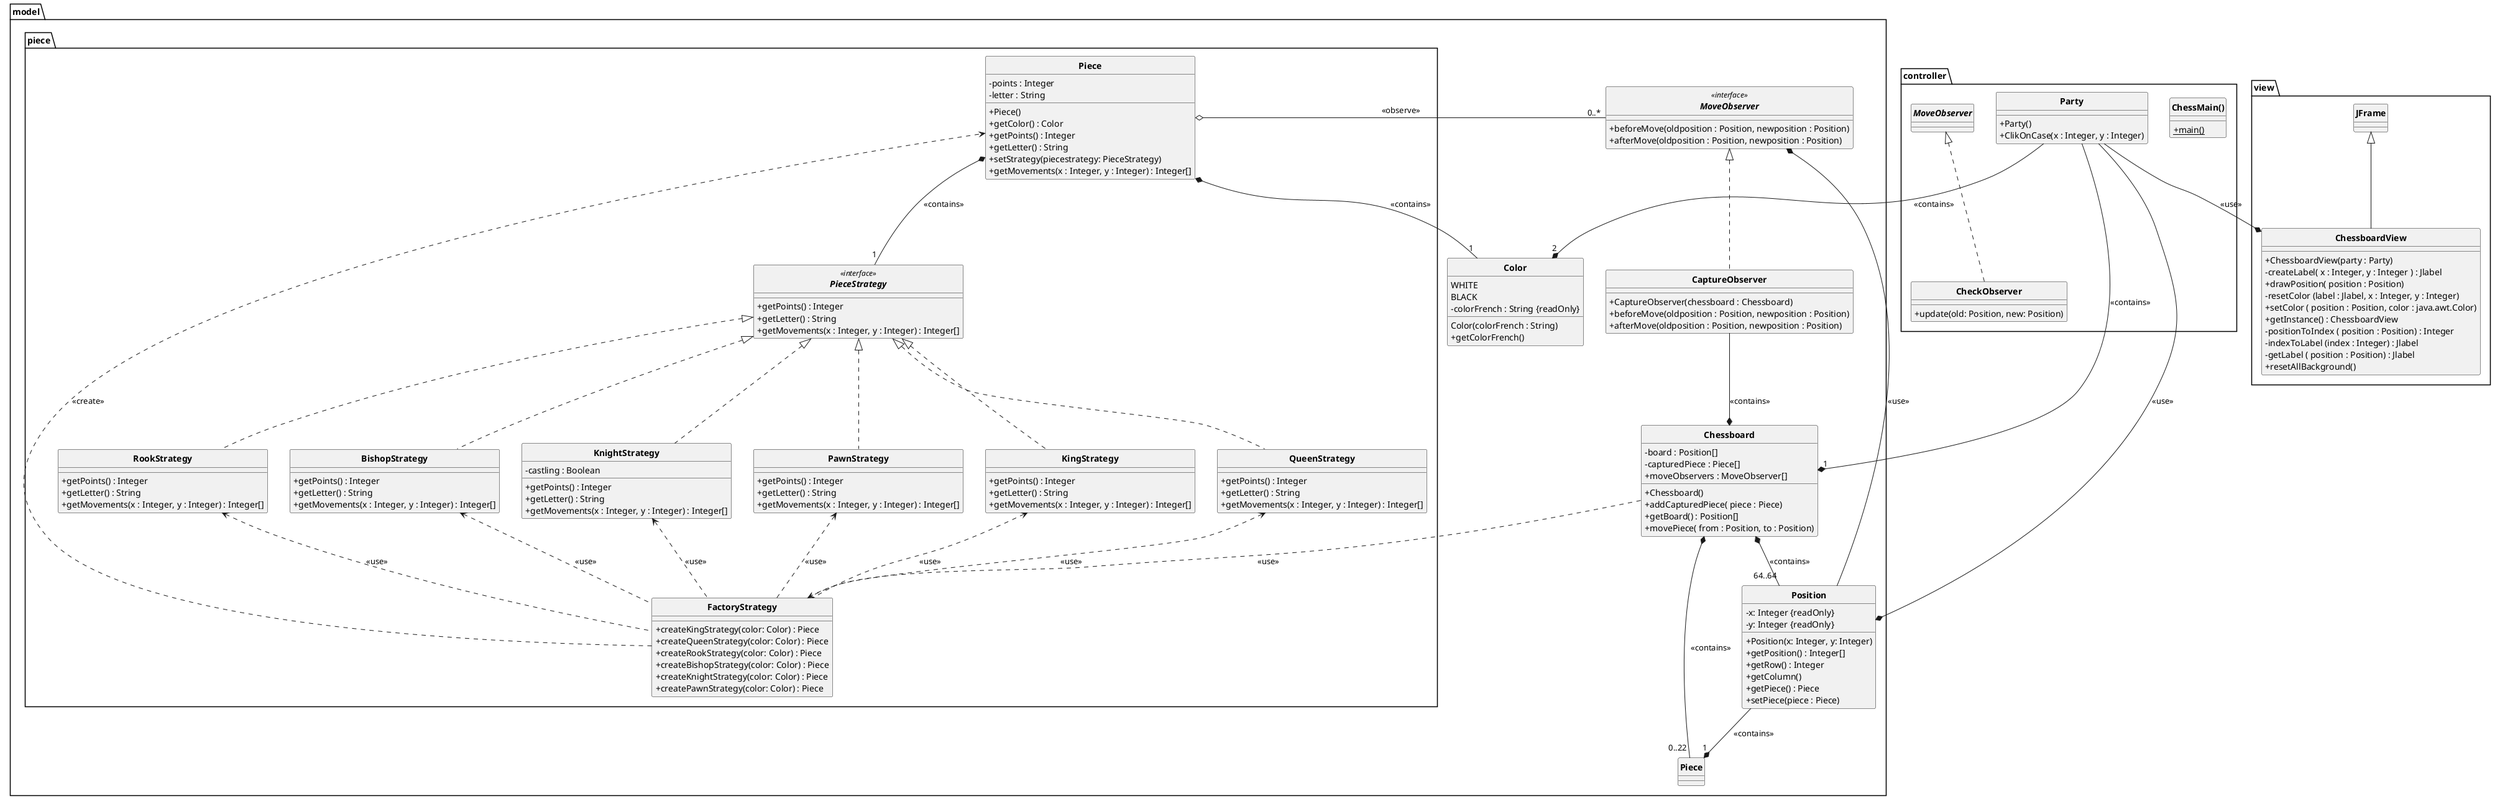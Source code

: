 
@startuml chess
' https://plantuml.com/class-diagram

skinparam style strictuml
skinparam ClassAttributeIconSize 0
skinparam ClassFontStyle bold

' constructeur à ajouter
' mouvement des pièces !!!
' aggrécation/composition -> nom des attributs
' type primaire exclusivement comeme attribut

package "model" {
    enum Color {
        WHITE
        BLACK
        - colorFrench : String {readOnly}
        Color(colorFrench : String)
        +getColorFrench()

    }

    class Position {
        - x: Integer {readOnly}
        - y: Integer {readOnly}
        + Position(x: Integer, y: Integer)
        + getPosition() : Integer[]
        + getRow() : Integer
        + getColumn()
        + getPiece() : Piece
        + setPiece(piece : Piece)
    }
    Position --* MoveObserver : <<use>>
    Position  --* "1" Piece : <<contains>>

    class Chessboard {
        - board : Position[]
        - capturedPiece : Piece[]
        + moveObservers : MoveObserver[]
        + Chessboard()
        + addCapturedPiece( piece : Piece)
        + getBoard() : Position[]
        + movePiece( from : Position, to : Position)
   }
    Chessboard *-- "64..64" Position : <<contains>>
    Chessboard *-- "0..22" Piece : <<contains>>

    package "piece" {
        class Piece {
            -points : Integer
            -letter : String
            + Piece()
            + getColor() : Color
            + getPoints() : Integer
            + getLetter() : String
            + setStrategy(piecestrategy: PieceStrategy)
            + getMovements(x : Integer, y : Integer) : Integer[]
        }
        Piece *-- "1" PieceStrategy : <<contains>>
        Piece *-- "1" Color : <<contains>>
        Piece o- "0..*" MoveObserver : <<observe>>


        interface PieceStrategy <<interface>> {
            + getPoints() : Integer
            + getLetter() : String
                        + getMovements(x : Integer, y : Integer) : Integer[]

        }

        class KingStrategy implements PieceStrategy{
            +getPoints() : Integer
            +getLetter() : String
            + getMovements(x : Integer, y : Integer) : Integer[]
        }
        class QueenStrategy implements PieceStrategy{
            +getPoints() : Integer
            +getLetter() : String
            + getMovements(x : Integer, y : Integer) : Integer[]
        }
        class RookStrategy implements PieceStrategy {
            +getPoints() : Integer
            +getLetter() : String
            + getMovements(x : Integer, y : Integer) : Integer[]
        }
        class BishopStrategy implements PieceStrategy{
            +getPoints() : Integer
            +getLetter() : String
            + getMovements(x : Integer, y : Integer) : Integer[]
        }
        class KnightStrategy implements PieceStrategy {
            +getPoints() : Integer
            +getLetter() : String
            + getMovements(x : Integer, y : Integer) : Integer[]
            - castling : Boolean
        }
        class PawnStrategy implements PieceStrategy{
            +getPoints() : Integer
            +getLetter() : String
            + getMovements(x : Integer, y : Integer) : Integer[]
        }

        class FactoryStrategy {
            + createKingStrategy(color: Color) : Piece
            + createQueenStrategy(color: Color) : Piece
            + createRookStrategy(color: Color) : Piece
            + createBishopStrategy(color: Color) : Piece
            + createKnightStrategy(color: Color) : Piece
            + createPawnStrategy(color: Color) : Piece
        }

        KingStrategy <.. FactoryStrategy : <<use>>
        QueenStrategy <.. FactoryStrategy : <<use>>
        RookStrategy <.. FactoryStrategy : <<use>>
        BishopStrategy <.. FactoryStrategy : <<use>>
        KnightStrategy <.. FactoryStrategy : <<use>>
        PawnStrategy <.. FactoryStrategy : <<use>>

        FactoryStrategy .> Piece : <<create>>
    }

    interface MoveObserver <<interface>> {
         + beforeMove(oldposition : Position, newposition : Position)
         + afterMove(oldposition : Position, newposition : Position)
    }

    Chessboard ..> FactoryStrategy : <<use>>

    class CaptureObserver implements MoveObserver{
            +CaptureObserver(chessboard : Chessboard)
            + beforeMove(oldposition : Position, newposition : Position)
            + afterMove(oldposition : Position, newposition : Position)
    }
    CaptureObserver --* Chessboard : <<contains>>

}


package "view" {
    class ChessboardView extends JFrame {
        + ChessboardView(party : Party)
        - createLabel( x : Integer, y : Integer ) : Jlabel
        + drawPosition( position : Position)
        - resetColor (label : Jlabel, x : Integer, y : Integer)
        + setColor ( position : Position, color : java.awt.Color)
        + getInstance() : ChessboardView
        - positionToIndex ( position : Position) : Integer
        - indexToLabel (index : Integer) : Jlabel
        - getLabel ( position : Position) : Jlabel
        + resetAllBackground()
        }

}

package "controller" {
    class ChessMain() {
        + {static} main()
    }
    class CheckObserver implements MoveObserver {
        + update(old: Position, new: Position)
    }
    class Party {
    +Party()
    +ClikOnCase(x : Integer, y : Integer)

    }

    Party --* "1" Chessboard: <<contains>>
    Party --* ChessboardView : <<use>>
    Party --* "2"Color : <<contains>>
    Party --* Position : <<use>>
}


@enduml

